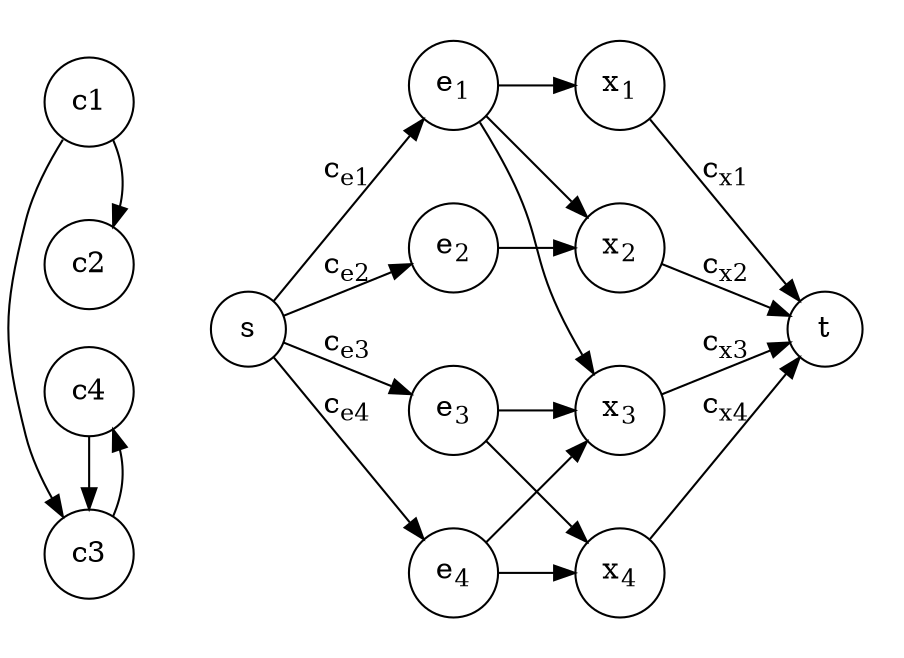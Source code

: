 digraph G {
  node [shape="circle"]; 

  rankdir = LR;
 
  c1 c2 c3 c4;

  s t
  e1[label=<e<SUB>1</SUB>>];
  e2[label=<e<SUB>2</SUB>>];
  e3[label=<e<SUB>3</SUB>>];
  e4[label=<e<SUB>4</SUB>>];
  x1[label=<x<SUB>1</SUB>>];
  x2[label=<x<SUB>2</SUB>>];
  x3[label=<x<SUB>3</SUB>>];
  x4[label=<x<SUB>4</SUB>>];

  subgraph example {
    { rank=same; c1 c2 c3 c4 }
    c1 -> c2;
    c1 -> c3;
    c3 -> c4 -> c3;
  }


  subgraph cluster_s { { s }; style=invis; }
 
  subgraph cluster_0 {
    {rank=same; e1 e2 e3 e4}
    style=invis;
    e1 -> e2 -> e3 -> e4 [weight=100, style=invis];
  }


  subgraph cluster_1 {
    {rank=same; x1 x2 x3 x4}
    style=invis;
    x1 -> x2 -> x3 -> x4 [weight=100, style=invis];
  }

  subgraph cluster_t { { t }; style=invis; }

  edge [weight=2, constraint=true];
  // inputs
  s -> e1 [label=<c<SUB>e1</SUB>>]; 
  s -> e2 [label=<c<SUB>e2</SUB>>]; 
  s -> e3 [label=<c<SUB>e3</SUB>>]; 
  s -> e4 [label=<c<SUB>e4</SUB>>];

  // outputs
  x1 -> t [label=<c<SUB>x1</SUB>>]; 
  x2 -> t [label=<c<SUB>x2</SUB>>]; 
  x3 -> t [label=<c<SUB>x3</SUB>>]; 
  x4 -> t [label=<c<SUB>x4</SUB>>];

  // middle edges
  edge [weight=2, constraint=true];
  e1 -> x1; e2 -> x2; e3 -> x3; e4 -> x4;
  edge [weight=1, constraint=false];
  e1 -> x2; e1 -> x3; e3 -> x4; e4 -> x3;
  edge [constraint=true];

  // helping edges
  edge [style=invis];

  c1 -> c2 -> c3 -> c4;
  c1 -> s; c2 -> s; c3 -> s; c4 -> s;
}

